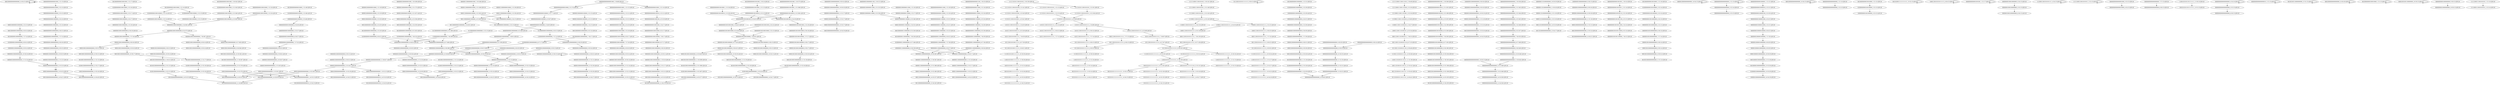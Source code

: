 digraph G {
    "00010000000000000000_14-34:15-LEN:20" -> "00010000000000000000_14-34:15-LEN:20";
    "00000010000000000000_11-31:33-LEN:20" -> "00000100000000000000_12-32:31-LEN:20";
    "00000001000000000000_10-30:16-LEN:20" -> "00000010000000000000_11-31:17-LEN:20";
    "00000100010000000000_8-28:16-LEN:20" -> "00001000100000000000_9-29:16-LEN:20";
    "00110000000010000000_5-24:281-LEN:20" -> "01100000000100000000_6-25:286-LEN:20";
    "00000001000000000000_9-29:65-LEN:20" -> "00000010000000000000_10-30:67-LEN:20";
    "00000000001001000100_4-23:415-LEN:20" -> "00000000010010001000_5-24:415-LEN:20";
    "00000000100000000000_9-29:14-LEN:20" -> "00000001000000000000_10-30:16-LEN:20";
    "00000011000000000000_11-30:281-LEN:20" -> "00000110000000000000_12-31:268-LEN:20";
    "00000000000000010001_1-21:15-LEN:20" -> "00000000000000100010_2-22:15-LEN:20";
    "10000000010000000000_8-28:35-LEN:20" -> "00000000100000000000_9-29:35-LEN:20";
    "11001010100111111111_11-30:28-LEN:20" -> "10010101001111111111_12-31:25-LEN:20";
    "01110010101011111111_9-29:23-LEN:20" -> "11100101010111111111_10-30:24-LEN:20";
    "00000001000100000000_6-25:372-LEN:20" -> "00000010001000000000_7-26:367-LEN:20";
    "00000001000100000000_6-25:372-LEN:20" -> "00000010001000000000_7-27:16-LEN:20";
    "00000000000000001100_1-20:23-LEN:20" -> "00000000000000011000_2-21:24-LEN:20";
    "01000000001000100000_2-22:13-LEN:20" -> "10000000010001000000_3-23:13-LEN:20";
    "01110010101011111111_9-29:13-LEN:20" -> "01110010101011111111_9-29:13-LEN:20";
    "00100000000010000000_1-21:31-LEN:20" -> "01000000000100000000_2-22:29-LEN:20";
    "11001110100101110111_11-31:39-LEN:20" -> "10011101001011101111_12-32:41-LEN:20";
    "00111001110100101110_8-27:53-LEN:20" -> "01110011101001011101_9-29:48-LEN:20";
    "00000000000100100000_6-25:200-LEN:20" -> "00000000001001000000_7-26:200-LEN:20";
    "01000000000000000000_12-32:28-LEN:20" -> "10000000000000000000_13-33:29-LEN:20";
    "00100100010000000000_12-32:16-LEN:20" -> "01001000100000000000_13-33:16-LEN:20";
    "00000100000000000000_11-31:18-LEN:20" -> "00001000000000000000_12-32:16-LEN:20";
    "00011100101010111111_7-27:13-LEN:20" -> "00111001010101111111_8-28:13-LEN:20";
    "01010101111111111111_14-33:135-LEN:20" -> "10101011111111111111_15-34:123-LEN:20";
    "00000000000000000000_4-23:345-LEN:20" -> "00000000000000000000_5-24:348-LEN:20";
    "00000001101000000000_10-29:19-LEN:20" -> "00000011010000000000_11-30:18-LEN:20";
    "00100100010000000000_12-32:18-LEN:20" -> "01001000100000000000_13-33:16-LEN:20";
    "11000111001010101111_4-24:16-LEN:20" -> "10001110010101011111_6-25:128-LEN:20";
    "11100011100111010010_4-23:60-LEN:20" -> "11000111001110100101_5-24:57-LEN:20";
    "01110011101001011101_9-29:48-LEN:20" -> "11100111010010111011_10-30:49-LEN:20";
    "00000000010010001000_5-24:415-LEN:20" -> "00000000100100010000_6-25:424-LEN:20";
    "00010000000000000000_13-33:14-LEN:20" -> "00100000000000000000_14-34:21-LEN:20";
    "00000001000000011000_2-21:215-LEN:20" -> "00000010000000110000_3-22:234-LEN:20";
    "00100000000100000000_5-25:20-LEN:20" -> "01000000001000000000_6-26:22-LEN:20";
    "00011100101010111111_7-27:25-LEN:20" -> "00111001010101111111_8-28:22-LEN:20";
    "11111101011100101010_1-20:130-LEN:20" -> "11111010111001010100_2-21:41-LEN:20";
    "11111101011100101010_1-20:130-LEN:20" -> "11111010111001010101_2-21:91-LEN:20";
    "00000000000000100000_3-22:77-LEN:20" -> "00000000000001000000_4-23:87-LEN:20";
    "00100100000000000000_12-31:15-LEN:20" -> "01001000000000000000_13-32:15-LEN:20";
    "00000110000000000000_12-32:17-LEN:20" -> "00001100000000000000_13-33:15-LEN:20";
    "11010111001010100111_5-24:33-LEN:20" -> "10101110010101001111_6-25:28-LEN:20";
    "00000000000100100110_3-22:16-LEN:20" -> "00000000001001001100_4-23:15-LEN:20";
    "11010111001010101111_5-25:14-LEN:20" -> "10101110010101011111_6-26:15-LEN:20";
    "10000000000001000000_3-23:48-LEN:20" -> "00000000000010000000_4-24:56-LEN:20";
    "00000000100000000000_9-29:13-LEN:20" -> "00000001000000000000_10-30:15-LEN:20";
    "01000100000000000000_12-32:17-LEN:20" -> "10001000000000000000_13-33:16-LEN:20";
    "00000001100000000000_10-30:17-LEN:20" -> "00000011000000000000_11-31:16-LEN:20";
    "00000000000000000000_14-33:359-LEN:20" -> "00000000000000000000_15-34:356-LEN:20";
    "00000000100000000000_9-28:596-LEN:20" -> "00000001000000000000_10-29:620-LEN:20";
    "00000000100000000000_9-28:596-LEN:20" -> "00000001000000000000_10-30:18-LEN:20";
    "00000001000000000000_10-30:13-LEN:20" -> "00000001000000000000_10-30:13-LEN:20";
    "00001100000000000000_13-33:15-LEN:20" -> "00011000000000000000_14-34:14-LEN:20";
    "00000000000000000000_3-22:344-LEN:20" -> "00000000000000000000_4-23:345-LEN:20";
    "00000000000000000000_9-29:33-LEN:20" -> "00000000000000000000_10-30:33-LEN:20";
    "00001000000000000000_13-33:19-LEN:20" -> "00010000000000000000_14-34:31-LEN:20";
    "00000000010001000000_4-23:362-LEN:20" -> "00000000100010000000_5-24:365-LEN:20";
    "00000000000000000000_10-30:33-LEN:20" -> "00000000000000000000_11-31:33-LEN:20";
    "00000000000000100000_3-23:15-LEN:20" -> "00000000000001000000_4-24:14-LEN:20";
    "01000000000100010000_2-22:16-LEN:20" -> "10000000001000100000_3-23:17-LEN:20";
    "10001000000000000000_13-33:16-LEN:20" -> "00010000000000000000_14-34:43-LEN:20";
    "11101011100101010011_4-23:41-LEN:20" -> "11010111001010100111_5-24:33-LEN:20";
    "10000000001001000000_3-23:14-LEN:20" -> "00000000010010000000_4-24:14-LEN:20";
    "00100010000000000000_11-31:15-LEN:20" -> "01000100000000000000_12-32:17-LEN:20";
    "00100000000010001000_1-21:17-LEN:20" -> "01000000000100010000_2-22:16-LEN:20";
    "00000100000000000000_12-32:17-LEN:20" -> "00001000000000000000_13-33:17-LEN:20";
    "00000001000100000000_6-26:16-LEN:20" -> "00000010001000000000_7-27:16-LEN:20";
    "00001000000000000000_13-33:23-LEN:20" -> "00010000000000000000_14-34:43-LEN:20";
    "00010010000000000000_11-30:15-LEN:20" -> "00100100000000000000_12-31:15-LEN:20";
    "11000111001010101111_5-25:22-LEN:20" -> "10001110010101011111_6-26:23-LEN:20";
    "00011010000000000000_14-33:19-LEN:20" -> "00110100000000000000_15-34:17-LEN:20";
    "10111001010101111111_8-28:13-LEN:20" -> "01110010101011111111_9-29:23-LEN:20";
    "01000000000100000000_2-22:29-LEN:20" -> "10000000001000000000_3-23:29-LEN:20";
    "00101010111111111111_13-33:14-LEN:20" -> "01010101111111111111_14-34:15-LEN:20";
    "00000000100010000000_9-28:16-LEN:20" -> "00000001000100000000_10-29:15-LEN:20";
    "00000100000000100000_3-22:187-LEN:20" -> "00001000000001000000_4-23:194-LEN:20";
    "00000010000000000000_10-30:15-LEN:20" -> "00000100000000000000_12-31:611-LEN:20";
    "00000001000000000000_10-29:620-LEN:20" -> "00000010000000000000_11-30:617-LEN:20";
    "00101010111111111111_13-33:25-LEN:20" -> "01010101111111111111_14-34:16-LEN:20";
    "00001000000000000000_9-29:28-LEN:20" -> "00010000000000000000_10-30:28-LEN:20";
    "00000100000000000000_14-34:13-LEN:20" -> "00000100000000000000_14-34:13-LEN:20";
    "00000000000000000000_5-24:348-LEN:20" -> "00000000000000000000_6-25:357-LEN:20";
    "00001000000000000000_13-33:14-LEN:20" -> "00010000000000000000_14-34:22-LEN:20";
    "00000100000001000000_4-23:13-LEN:20" -> "00001000000010000000_5-24:13-LEN:20";
    "00000000001001000000_7-26:200-LEN:20" -> "00000000010010000000_8-27:195-LEN:20";
    "10010101011111111111_12-32:14-LEN:20" -> "00101010111111111111_13-33:14-LEN:20";
    "00111010010111011111_13-33:42-LEN:20" -> "01110100101110111111_14-34:41-LEN:20";
    "00000000100010000000_5-25:16-LEN:20" -> "00000001000100000000_6-26:16-LEN:20";
    "11111010111001010101_1-21:13-LEN:20" -> "11110101110010101011_2-22:13-LEN:20";
    "00000000010010011000_5-24:14-LEN:20" -> "00000000100100110000_6-25:14-LEN:20";
    "00000010000000000000_11-30:617-LEN:20" -> "00000100000000000000_12-31:611-LEN:20";
    "00000000001100000000_6-26:22-LEN:20" -> "00000000011000000000_7-27:28-LEN:20";
    "00010000000010000000_4-24:20-LEN:20" -> "00100000000100000000_5-25:20-LEN:20";
    "01000000011000000000_8-27:248-LEN:20" -> "10000000110000000000_9-28:239-LEN:20";
    "00000010000000100000_3-22:13-LEN:20" -> "00000100000001000000_4-23:13-LEN:20";
    "00000000000000000000_1-21:13-LEN:20" -> "00000000000000000000_2-22:14-LEN:20";
    "00101010111111111101_13-33:18-LEN:20" -> "01010101111111111011_14-34:17-LEN:20";
    "00000000000100000000_6-25:88-LEN:20" -> "00000000001000000000_7-26:91-LEN:20";
    "00000110000000000000_12-31:268-LEN:20" -> "00001100000000000000_13-32:260-LEN:20";
    "10001000000000000000_13-33:13-LEN:20" -> "00010000000000000000_14-34:44-LEN:20";
    "00001000001000000000_10-30:20-LEN:20" -> "00010000010000000000_11-31:18-LEN:20";
    "00000010001000000000_10-30:14-LEN:20" -> "00000100010000000000_11-31:14-LEN:20";
    "00000010000000000000_11-31:15-LEN:20" -> "00000100000000000000_12-32:15-LEN:20";
    "01011100101010111111_7-27:14-LEN:20" -> "10111001010101111111_8-28:13-LEN:20";
    "00000010010000000000_11-30:195-LEN:20" -> "00000100100000000000_12-31:196-LEN:20";
    "00001000000000000000_12-32:16-LEN:20" -> "00010000000000000000_13-33:16-LEN:20";
    "00010000000000000000_14-34:13-LEN:20" -> "00010000000000000000_14-34:13-LEN:20";
    "00000000010000000000_8-28:16-LEN:20" -> "00000000100000000000_9-29:23-LEN:20";
    "01010100111111111111_14-33:24-LEN:20" -> "10101001111111111111_15-34:23-LEN:20";
    "00001000000011000000_5-24:255-LEN:20" -> "00010000000110000000_6-25:256-LEN:20";
    "00000000000100000100_3-23:20-LEN:20" -> "00000000001000001000_4-24:22-LEN:20";
    "00000010000000000000_11-31:15-LEN:20" -> "00000100000000000000_12-32:14-LEN:20";
    "00000000000100100010_2-22:36-LEN:20" -> "00000000001001000100_4-23:415-LEN:20";
    "00000000000100100010_2-22:36-LEN:20" -> "00000000001001000100_4-24:18-LEN:20";
    "01110010101011111111_9-28:202-LEN:20" -> "11100101010111111111_10-29:192-LEN:20";
    "01110010101011111111_9-28:202-LEN:20" -> "11100101010111111111_10-30:18-LEN:20";
    "01100000000100000000_5-25:13-LEN:20" -> "11000000001000000000_7-26:299-LEN:20";
    "11100011100101010111_4-23:143-LEN:20" -> "11000111001010101111_5-25:22-LEN:20";
    "11100011100101010111_4-23:143-LEN:20" -> "11000111001010101111_5-24:124-LEN:20";
    "00000010010000000000_7-27:14-LEN:20" -> "00000100100000000000_8-28:14-LEN:20";
    "00000100000000100000_2-22:19-LEN:20" -> "00001000000001000000_3-23:20-LEN:20";
    "00000011000000001000_1-20:248-LEN:20" -> "00000110000000010000_2-21:249-LEN:20";
    "00000010001000000000_11-30:16-LEN:20" -> "00000100010000000000_12-31:17-LEN:20";
    "00000000000000010000_2-21:74-LEN:20" -> "00000000000000100000_3-22:77-LEN:20";
    "00000000010000010000_5-25:21-LEN:20" -> "00000000100000100000_6-26:22-LEN:20";
    "00000000001000001000_4-24:22-LEN:20" -> "00000000010000010000_5-25:21-LEN:20";
    "00000000000000000000_11-31:33-LEN:20" -> "00000000000000000000_12-32:31-LEN:20";
    "00000000000100010000_6-25:17-LEN:20" -> "00000000001000100000_7-26:17-LEN:20";
    "11100101010011111111_10-29:29-LEN:20" -> "11001010100111111111_11-30:28-LEN:20";
    "00000000000010000000_5-25:14-LEN:20" -> "00000000000100000000_6-26:15-LEN:20";
    "01110010101001111111_9-28:31-LEN:20" -> "11100101010011111111_10-29:29-LEN:20";
    "00100000001100000000_7-26:258-LEN:20" -> "01000000011000000000_8-27:248-LEN:20";
    "00000010000000000000_10-30:18-LEN:20" -> "00000100000000000000_11-31:16-LEN:20";
    "00010010001000000000_11-31:18-LEN:20" -> "00100100010000000000_12-32:16-LEN:20";
    "01100000000100000000_6-26:13-LEN:20" -> "11000000001000000000_7-27:13-LEN:20";
    "00000000000010001000_4-24:18-LEN:20" -> "00000000000100010000_5-25:19-LEN:20";
    "00000100100010000000_9-28:415-LEN:20" -> "00001001000100000000_10-29:405-LEN:20";
    "00000100100010000000_9-28:415-LEN:20" -> "00001001000100000000_10-30:20-LEN:20";
    "00001100000000000000_13-32:260-LEN:20" -> "00011000000000000000_14-33:257-LEN:20";
    "00000010010001000000_8-28:17-LEN:20" -> "00000100100010000000_9-29:17-LEN:20";
    "00010000000000000000_10-30:28-LEN:20" -> "00100000000000000000_11-31:28-LEN:20";
    "00100000000100000000_6-25:202-LEN:20" -> "01000000001000000000_7-26:210-LEN:20";
    "00010000000000000010_14-33:16-LEN:20" -> "00100000000000000100_15-34:16-LEN:20";
    "00000100100010000000_9-29:17-LEN:20" -> "00001001000100000000_10-30:18-LEN:20";
    "00111001010101111111_8-28:22-LEN:20" -> "01110010101011111111_9-29:35-LEN:20";
    "11110101110010101011_3-22:104-LEN:20" -> "11101011100101010111_4-23:99-LEN:20";
    "00010000000100000000_6-26:14-LEN:20" -> "00100000001000000000_7-27:14-LEN:20";
    "00000000000000000000_1-21:14-LEN:20" -> "00000000000000000000_2-22:13-LEN:20";
    "00000010000000000000_11-31:22-LEN:20" -> "00000100000000000000_12-32:23-LEN:20";
    "00000001000000000000_10-30:15-LEN:20" -> "00000010000000000000_11-31:15-LEN:20";
    "00000000000000000000_8-27:349-LEN:20" -> "00000000000000000000_9-28:349-LEN:20";
    "00000000000000000000_11-30:345-LEN:20" -> "00000000000000000000_12-31:349-LEN:20";
    "00000000010010001000_5-25:18-LEN:20" -> "00000000100100010000_6-26:18-LEN:20";
    "00000000000000000000_6-25:357-LEN:20" -> "00000000000000000000_7-26:353-LEN:20";
    "00000000110000000000_8-28:27-LEN:20" -> "00000001100000000000_10-30:17-LEN:20";
    "00000000110000000000_8-28:27-LEN:20" -> "00000001100000000000_10-29:282-LEN:20";
    "00000010001000000000_7-26:367-LEN:20" -> "00000100010000000000_8-28:14-LEN:20";
    "00000010001000000000_7-26:367-LEN:20" -> "00000100010000000000_8-27:363-LEN:20";
    "10000000100000000000_8-28:20-LEN:20" -> "00000001000000000000_10-29:620-LEN:20";
    "10000000100000000000_8-28:20-LEN:20" -> "00000001000000000000_10-30:18-LEN:20";
    "11111010111001010100_2-21:41-LEN:20" -> "11110101110010101001_3-22:43-LEN:20";
    "00000010010001000000_8-28:13-LEN:20" -> "00000100100010000000_9-29:13-LEN:20";
    "00000001000000000000_10-30:23-LEN:20" -> "00000010000000000000_11-31:22-LEN:20";
    "00111001010101111111_8-27:128-LEN:20" -> "01110010101011111111_9-28:202-LEN:20";
    "00011000000000000000_14-33:257-LEN:20" -> "00110000000000000000_15-34:242-LEN:20";
    "00000000000010010001_1-21:34-LEN:20" -> "00000000000100100010_2-22:36-LEN:20";
    "11000111001010101111_5-24:124-LEN:20" -> "10001110010101011111_6-25:128-LEN:20";
    "11110001110011101001_3-22:54-LEN:20" -> "11100011100111010010_4-23:60-LEN:20";
    "00000000000110000000_6-25:30-LEN:20" -> "00000000001100000000_7-26:29-LEN:20";
    "01000000000100100000_2-22:14-LEN:20" -> "10000000001001000000_3-23:14-LEN:20";
    "00000000001100000000_7-26:29-LEN:20" -> "00000000011000000000_8-27:28-LEN:20";
    "00000001000100000000_9-29:14-LEN:20" -> "00000010001000000000_10-30:14-LEN:20";
    "00000000000000000000_12-32:31-LEN:20" -> "00000000000000000000_13-33:31-LEN:20";
    "00000000000001001000_4-23:202-LEN:20" -> "00000000000010010000_5-24:199-LEN:20";
    "00000000000100010000_5-25:19-LEN:20" -> "00000000001000100000_6-26:17-LEN:20";
    "00000010000000000000_11-31:21-LEN:20" -> "00000100000000000000_12-32:20-LEN:20";
    "00000100000100000000_9-29:20-LEN:20" -> "00001000001000000000_10-30:20-LEN:20";
    "00000000000001000001_1-21:21-LEN:20" -> "00000000000010000010_2-22:21-LEN:20";
    "11111100011100101010_1-20:141-LEN:20" -> "11111000111001010101_2-21:140-LEN:20";
    "01000000000100100000_2-22:13-LEN:20" -> "10000000001001000000_3-23:13-LEN:20";
    "00000001100000000000_10-29:282-LEN:20" -> "00000011000000000000_11-30:281-LEN:20";
    "11100101010111111111_10-30:24-LEN:20" -> "11001010101111111111_11-31:16-LEN:20";
    "00000000000001000000_4-24:14-LEN:20" -> "00000000000010000000_5-25:14-LEN:20";
    "10001000000000000000_13-33:18-LEN:20" -> "00010000000000000000_14-34:32-LEN:20";
    "00000000000010000000_4-24:56-LEN:20" -> "00000000000100000000_5-25:57-LEN:20";
    "00001101000000000000_13-32:18-LEN:20" -> "00011010000000000000_14-33:19-LEN:20";
    "10000000110000000000_9-28:239-LEN:20" -> "00000001100000000000_10-30:17-LEN:20";
    "10000000110000000000_9-28:239-LEN:20" -> "00000001100000000000_10-29:282-LEN:20";
    "00010000010000000000_11-31:18-LEN:20" -> "00100000100000000000_12-32:20-LEN:20";
    "00101000111111111111_13-32:13-LEN:20" -> "00101000111111111111_13-32:13-LEN:20";
    "00000110000000010000_2-21:249-LEN:20" -> "00001100000000100000_3-22:263-LEN:20";
    "00000100000000000000_12-32:23-LEN:20" -> "00001000000000000000_13-33:23-LEN:20";
    "00000000000000001000_1-20:88-LEN:20" -> "00000000000000010000_2-21:74-LEN:20";
    "00000000000000001000_1-20:88-LEN:20" -> "00000000000000010001_2-21:14-LEN:20";
    "00000000100100110000_6-25:14-LEN:20" -> "00000001001001100000_7-26:15-LEN:20";
    "00000000100100010000_6-26:18-LEN:20" -> "00000001001000100000_7-27:17-LEN:20";
    "10010000000000000000_14-33:23-LEN:20" -> "00100000000000000000_15-34:960-LEN:20";
    "00010000000000000000_13-33:16-LEN:20" -> "00100000000000000000_14-34:19-LEN:20";
    "00100000000010001000_1-20:342-LEN:20" -> "01000000000100010000_2-21:343-LEN:20";
    "00011100111010010111_7-26:55-LEN:20" -> "00111001110100101110_8-27:53-LEN:20";
    "00000000000000000000_2-22:14-LEN:20" -> "00000000000000000000_3-23:13-LEN:20";
    "00100000000010010000_1-21:16-LEN:20" -> "01000000000100100000_2-22:14-LEN:20";
    "00000100100000000000_8-28:14-LEN:20" -> "00001001000000000000_9-29:14-LEN:20";
    "00000000000000011000_2-21:24-LEN:20" -> "00000000000000110000_3-22:24-LEN:20";
    "11100101010111111111_10-30:34-LEN:20" -> "11001010101111111111_11-31:27-LEN:20";
    "00100000000010010000_1-21:15-LEN:20" -> "01000000000100100000_2-22:13-LEN:20";
    "00000010000000000000_10-30:67-LEN:20" -> "00000100000000000000_11-31:63-LEN:20";
    "00000100010000000000_8-28:14-LEN:20" -> "00001000100000000000_9-29:14-LEN:20";
    "00000000100000100000_6-26:22-LEN:20" -> "00000001000001000000_7-27:20-LEN:20";
    "01011100101010011111_7-26:29-LEN:20" -> "10111001010100111111_8-27:29-LEN:20";
    "00000000000010000010_2-22:21-LEN:20" -> "00000000000100000100_3-23:20-LEN:20";
    "00010000000010000000_5-24:193-LEN:20" -> "00100000000100000000_6-25:202-LEN:20";
    "10001100101010111111_6-26:13-LEN:20" -> "10001100101010111111_6-26:13-LEN:20";
    "00010000000000000000_14-33:976-LEN:20" -> "00100000000000000000_15-34:960-LEN:20";
    "11000000001000000000_7-26:299-LEN:20" -> "10000000010000000000_8-28:35-LEN:20";
    "11000000001000000000_7-26:299-LEN:20" -> "10000000010000000000_8-27:494-LEN:20";
    "00000001000000000000_6-26:30-LEN:20" -> "00000010000000000000_7-27:29-LEN:20";
    "00000000000001001001_1-21:17-LEN:20" -> "00000000000001001001_1-21:17-LEN:20";
    "10000000010000000000_8-27:494-LEN:20" -> "00000000100000000000_9-28:596-LEN:20";
    "00000000000010010000_5-24:199-LEN:20" -> "00000000000100100000_6-25:200-LEN:20";
    "00000000000010000000_5-24:83-LEN:20" -> "00000000000100000000_6-25:88-LEN:20";
    "11001010101111111111_11-31:27-LEN:20" -> "10010101011111111111_12-32:27-LEN:20";
    "00100000000000000000_11-31:28-LEN:20" -> "01000000000000000000_12-32:28-LEN:20";
    "00111001010101111111_8-28:13-LEN:20" -> "01110010101011111111_9-29:23-LEN:20";
    "00000000011000000000_8-27:28-LEN:20" -> "00000000110000000000_9-28:34-LEN:20";
    "00000100100010000000_9-29:13-LEN:20" -> "00001001000100000000_10-30:13-LEN:20";
    "01001000100000000000_13-33:16-LEN:20" -> "10010001000000000000_14-34:17-LEN:20";
    "01000000001000000000_7-26:210-LEN:20" -> "10000000010000000000_8-28:35-LEN:20";
    "01000000001000000000_7-26:210-LEN:20" -> "10000000010000000000_8-27:494-LEN:20";
    "00000000011000000000_7-27:28-LEN:20" -> "00000000110000000000_8-28:27-LEN:20";
    "00000000100010000000_4-24:13-LEN:20" -> "00000001000100000000_5-25:13-LEN:20";
    "00000000000010001000_5-24:17-LEN:20" -> "00000000000100010000_6-25:17-LEN:20";
    "00000000000000000000_1-20:334-LEN:20" -> "00000000000000000000_2-21:345-LEN:20";
    "00000010000000000000_11-31:24-LEN:20" -> "00000100000000000000_12-32:23-LEN:20";
    "00000000000000000000_2-21:345-LEN:20" -> "00000000000000000000_3-22:344-LEN:20";
    "00000000000000110000_2-22:20-LEN:20" -> "00000000000001100000_3-23:21-LEN:20";
    "11100011001010101111_4-24:13-LEN:20" -> "11100011001010101111_4-24:13-LEN:20";
    "00000000100000000000_9-29:24-LEN:20" -> "00000001000000000000_10-30:25-LEN:20";
    "00000010000000010000_2-21:175-LEN:20" -> "00000100000000100000_3-22:187-LEN:20";
    "11111000110010101011_2-22:13-LEN:20" -> "11111000110010101011_2-22:13-LEN:20";
    "00000000010001000000_8-27:17-LEN:20" -> "00000000100010000000_9-28:16-LEN:20";
    "00000100100000000000_9-28:13-LEN:20" -> "00001001000000000000_10-29:14-LEN:20";
    "00000000100100010000_6-25:424-LEN:20" -> "00000001001000100000_7-26:431-LEN:20";
    "00000001000000000000_10-30:25-LEN:20" -> "00000010000000000000_11-31:21-LEN:20";
    "00000100000000000000_12-31:611-LEN:20" -> "00001000000000000000_13-33:19-LEN:20";
    "00000100000000000000_12-31:611-LEN:20" -> "00001000000000000001_13-32:15-LEN:20";
    "00000100000000000000_12-31:611-LEN:20" -> "00001000000000000000_13-32:591-LEN:20";
    "10000000001000000000_3-23:29-LEN:20" -> "00000000010000000000_4-24:31-LEN:20";
    "00000000000100010000_1-21:24-LEN:20" -> "00000000001000100000_2-22:24-LEN:20";
    "00000000000010010001_2-21:366-LEN:20" -> "00000000000100100010_3-22:385-LEN:20";
    "10001110011101001011_6-25:54-LEN:20" -> "00011100111010010111_7-26:55-LEN:20";
    "00100000000100010000_1-21:14-LEN:20" -> "01000000001000100000_2-22:14-LEN:20";
    "00000100000000000000_12-32:20-LEN:20" -> "00001000000000000000_13-33:20-LEN:20";
    "01000001000000000000_13-33:20-LEN:20" -> "10000010000000000000_14-34:19-LEN:20";
    "00000000110000000000_9-28:34-LEN:20" -> "00000001100000000000_10-30:17-LEN:20";
    "00000000110000000000_9-28:34-LEN:20" -> "00000001100000000000_10-29:282-LEN:20";
    "00000000000000001000_3-23:13-LEN:20" -> "00000000000000010000_4-24:13-LEN:20";
    "00000000010000000000_8-27:99-LEN:20" -> "00000000100000000000_9-28:596-LEN:20";
    "00000000001000100000_2-22:24-LEN:20" -> "00000000010001000000_4-23:362-LEN:20";
    "10001110010101011111_6-26:23-LEN:20" -> "00011100101010111111_7-27:25-LEN:20";
    "00010001000000000000_10-29:365-LEN:20" -> "00100010000000000000_11-30:367-LEN:20";
    "00000000000000000000_10-29:346-LEN:20" -> "00000000000000000000_11-30:345-LEN:20";
    "00000000010001000000_7-27:16-LEN:20" -> "00000000100010000000_8-28:16-LEN:20";
    "00001000000000000000_12-32:15-LEN:20" -> "00010000000000000000_13-33:14-LEN:20";
    "00000110100000000000_12-31:18-LEN:20" -> "00001101000000000000_13-32:18-LEN:20";
    "00000000000000000000_7-27:13-LEN:20" -> "00000000000000000000_8-28:13-LEN:20";
    "00000000100000000000_9-29:23-LEN:20" -> "00000001000000000000_10-30:23-LEN:20";
    "00000010001000000000_7-27:16-LEN:20" -> "00000100010000000000_8-28:16-LEN:20";
    "00000010001000000000_7-27:16-LEN:20" -> "00000100010000000000_8-28:16-LEN:20";
    "00001000000000000001_13-32:15-LEN:20" -> "00010000000000000010_14-33:16-LEN:20";
    "00000010010001000000_8-27:419-LEN:20" -> "00000100100010000000_9-28:415-LEN:20";
    "00000000001000000000_6-26:57-LEN:20" -> "00000000010000000000_7-27:55-LEN:20";
    "00100000000100010000_1-21:14-LEN:20" -> "01000000001000100000_2-22:13-LEN:20";
    "00100100010000000000_12-31:396-LEN:20" -> "01001000100000000000_13-32:387-LEN:20";
    "10101110010101011111_6-26:14-LEN:20" -> "01011100101010111111_7-27:14-LEN:20";
    "00011000000001000000_4-23:283-LEN:20" -> "00110000000010000000_5-24:281-LEN:20";
    "00011000000001000000_4-23:283-LEN:20" -> "00110000000010000000_5-25:13-LEN:20";
    "00000001000000000000_9-29:13-LEN:20" -> "00000010000000000000_10-30:15-LEN:20";
    "10000000100000000000_8-28:13-LEN:20" -> "00000001000000000000_9-29:16-LEN:20";
    "00101010111111111111_13-33:13-LEN:20" -> "01010101111111111111_14-34:13-LEN:20";
    "10000000100000000000_9-28:22-LEN:20" -> "00000001000000000000_10-29:620-LEN:20";
    "10000000100000000000_9-28:22-LEN:20" -> "00000001000000000000_10-30:18-LEN:20";
    "00100000001000000000_7-27:14-LEN:20" -> "01000000010000000000_8-28:14-LEN:20";
    "11001010101101111111_11-30:14-LEN:20" -> "10010101011011111111_12-31:13-LEN:20";
    "11101011100101010111_4-23:99-LEN:20" -> "11010111001010101111_5-25:14-LEN:20";
    "11101011100101010111_4-23:99-LEN:20" -> "11010111001010101111_5-24:89-LEN:20";
    "00000000001000000000_7-27:15-LEN:20" -> "00000000010000000000_8-28:16-LEN:20";
    "00010001000000000000_14-33:18-LEN:20" -> "00100010000000000000_15-34:379-LEN:20";
    "00001100000000100000_3-22:263-LEN:20" -> "00011000000001000000_4-23:283-LEN:20";
    "00001100000000100000_3-22:263-LEN:20" -> "00011000000001000000_4-24:13-LEN:20";
    "01000100000000000000_12-32:13-LEN:20" -> "10001000000000000000_13-33:13-LEN:20";
    "01100000000100000000_6-25:286-LEN:20" -> "11000000001000000000_7-26:299-LEN:20";
    "00100000001000000000_7-26:17-LEN:20" -> "01000000010000000000_8-27:17-LEN:20";
    "10000000000100100010_3-22:13-LEN:20" -> "00000000001001000100_4-23:415-LEN:20";
    "10000000000100100010_3-22:13-LEN:20" -> "00000000001001000100_4-24:18-LEN:20";
    "00000000000000000000_4-24:14-LEN:20" -> "00000000000000000000_4-24:14-LEN:20";
    "00000000100000000000_5-25:30-LEN:20" -> "00000001000000000000_6-26:30-LEN:20";
    "00000000000001100000_4-23:24-LEN:20" -> "00000000000011000000_5-24:26-LEN:20";
    "11111000111001110100_2-21:50-LEN:20" -> "11110001110011101001_3-22:54-LEN:20";
    "10111001010100111111_8-27:29-LEN:20" -> "01110010101001111111_9-28:31-LEN:20";
    "00000000000011000000_5-24:26-LEN:20" -> "00000000000110000000_6-25:30-LEN:20";
    "00000000000000001000_1-21:13-LEN:20" -> "00000000000000010000_2-22:13-LEN:20";
    "00000000000000010001_2-21:14-LEN:20" -> "00000000000000100010_3-22:15-LEN:20";
    "00000000010010000000_4-24:14-LEN:20" -> "00000000100100000000_5-25:15-LEN:20";
    "01000000010000000000_8-28:14-LEN:20" -> "10000000100000000000_9-29:14-LEN:20";
    "00000010000000110000_2-22:17-LEN:20" -> "00000100000001100000_4-23:246-LEN:20";
    "00000000000100000000_5-25:57-LEN:20" -> "00000000001000000000_6-26:57-LEN:20";
    "01100101010111111111_9-29:14-LEN:20" -> "11001010101111111111_11-30:195-LEN:20";
    "10010101011111111111_12-31:162-LEN:20" -> "00101010111111111111_13-33:13-LEN:20";
    "10010101011111111111_12-31:162-LEN:20" -> "00101010111111111111_13-32:150-LEN:20";
    "00000001000000000000_9-29:16-LEN:20" -> "00000010000000000000_10-30:18-LEN:20";
    "00000100000000000000_12-32:23-LEN:20" -> "00001000000000000000_13-33:23-LEN:20";
    "00000000000000000000_12-31:349-LEN:20" -> "00000000000000000000_13-32:349-LEN:20";
    "00000100010000000000_12-31:17-LEN:20" -> "00001000100000000000_13-32:15-LEN:20";
    "00110000000010000000_5-25:13-LEN:20" -> "01100000000100000000_6-26:13-LEN:20";
    "00001000000001000000_4-23:194-LEN:20" -> "00010000000010000000_5-24:193-LEN:20";
    "00000000000000100100_3-22:198-LEN:20" -> "00000000000001001000_4-23:202-LEN:20";
    "11000111001110100101_5-24:57-LEN:20" -> "10001110011101001011_6-25:54-LEN:20";
    "00000001000000001000_1-20:169-LEN:20" -> "00000010000000010000_2-21:175-LEN:20";
    "00010010000000000000_14-33:193-LEN:20" -> "00100100000000000000_15-34:193-LEN:20";
    "00000100010000000000_11-31:14-LEN:20" -> "00001000100000000000_12-32:15-LEN:20";
    "00100000000001001000_1-20:14-LEN:20" -> "01000000000010010001_2-21:13-LEN:20";
    "10011101001011101111_12-32:41-LEN:20" -> "00111010010111011111_13-33:42-LEN:20";
    "10000000000000000000_8-28:20-LEN:20" -> "00000000000000000000_9-29:33-LEN:20";
    "00000000010000000000_4-24:31-LEN:20" -> "00000000100000000000_5-25:30-LEN:20";
    "00000100000000000000_8-28:31-LEN:20" -> "00001000000000000000_9-29:28-LEN:20";
    "00000000000000100010_2-22:15-LEN:20" -> "00000000000001000100_3-23:15-LEN:20";
    "00000000100100000000_5-25:15-LEN:20" -> "00000001001000000000_6-26:14-LEN:20";
    "00000000000000110000_3-22:24-LEN:20" -> "00000000000001100000_4-23:24-LEN:20";
    "00000000000011000000_4-24:21-LEN:20" -> "00000000000110000000_5-25:22-LEN:20";
    "10001110010101011111_6-25:128-LEN:20" -> "00011100101010111111_7-26:129-LEN:20";
    "00000000100000000000_9-29:35-LEN:20" -> "00000001000000000000_10-30:34-LEN:20";
    "00001001000100000000_10-30:18-LEN:20" -> "00010010001000000000_11-31:18-LEN:20";
    "10111001010101111111_8-27:87-LEN:20" -> "01110010101011111111_9-28:202-LEN:20";
    "00000011000000000000_11-31:16-LEN:20" -> "00000110000000000000_12-32:17-LEN:20";
    "00000000000001001001_1-20:14-LEN:20" -> "00000000000010010011_2-21:14-LEN:20";
    "10010101001111111111_12-31:25-LEN:20" -> "00101010011111111111_13-32:26-LEN:20";
    "00000000001000100000_7-26:17-LEN:20" -> "00000000010001000000_8-27:17-LEN:20";
    "00000110000000010000_1-21:28-LEN:20" -> "00001100000000100000_2-22:28-LEN:20";
    "00000000000000000010_1-21:13-LEN:20" -> "00000000000000000010_1-21:13-LEN:20";
    "00001000000001000000_3-23:20-LEN:20" -> "00010000000010000000_4-24:20-LEN:20";
    "00100100110000000000_12-31:13-LEN:20" -> "00100100110000000000_12-31:13-LEN:20";
    "01000100000000000000_12-31:370-LEN:20" -> "10001000000000000000_13-32:370-LEN:20";
    "00001100000000100000_2-22:28-LEN:20" -> "00011000000001000000_4-23:283-LEN:20";
    "00001100000000100000_2-22:28-LEN:20" -> "00011000000001000000_4-24:13-LEN:20";
    "00000000000000000000_7-26:353-LEN:20" -> "00000000000000000000_8-27:349-LEN:20";
    "00000000000000010000_2-22:13-LEN:20" -> "00000000000000100000_3-23:15-LEN:20";
    "00000000000000000000_1-21:13-LEN:20" -> "00000000000000000000_1-21:13-LEN:20";
    "00000000000000010010_2-21:202-LEN:20" -> "00000000000000100100_3-22:198-LEN:20";
    "11001010101111111111_11-31:13-LEN:20" -> "10010101011111111111_12-32:13-LEN:20";
    "00000000000100100010_3-22:385-LEN:20" -> "00000000001001000100_4-23:415-LEN:20";
    "00000000000100100010_3-22:385-LEN:20" -> "00000000001001000100_4-24:18-LEN:20";
    "00010000000000000000_14-34:18-LEN:20" -> "00010000000000000000_14-34:18-LEN:20";
    "00000000100010000000_8-28:16-LEN:20" -> "00000001000100000000_9-29:14-LEN:20";
    "00000100010000000000_8-28:16-LEN:20" -> "00001000100000000000_9-29:15-LEN:20";
    "00000100000000000000_12-32:31-LEN:20" -> "00001000000000000000_13-33:30-LEN:20";
    "00000000001000100000_6-26:17-LEN:20" -> "00000000010001000000_7-27:16-LEN:20";
    "00000001000100000000_10-29:15-LEN:20" -> "00000010001000000000_11-30:16-LEN:20";
    "00100000000100010000_1-21:13-LEN:20" -> "00100000000100010000_1-21:13-LEN:20";
    "00000000000000001001_1-20:206-LEN:20" -> "00000000000000010010_2-21:202-LEN:20";
    "11111100011100111010_1-20:49-LEN:20" -> "11111000111001110100_2-21:50-LEN:20";
    "00100010000000000000_11-30:367-LEN:20" -> "01000100000000000000_12-31:370-LEN:20";
    "00000000000000000000_9-28:349-LEN:20" -> "00000000000000000000_10-29:346-LEN:20";
    "01000000010000000000_8-27:17-LEN:20" -> "10000000100000000000_9-28:22-LEN:20";
    "10000000100000000000_8-28:16-LEN:20" -> "00000001000000000000_9-29:19-LEN:20";
    "00000001000000000000_9-29:19-LEN:20" -> "00000010000000000000_10-30:19-LEN:20";
    "00000000000000000000_13-32:349-LEN:20" -> "00000000000000000000_14-33:359-LEN:20";
    "00001001001100000000_10-29:13-LEN:20" -> "00001001001100000000_10-29:13-LEN:20";
    "00000010000000110000_3-22:234-LEN:20" -> "00000100000001100000_4-23:246-LEN:20";
    "00000001000000000000_10-30:34-LEN:20" -> "00000010000000000000_11-31:33-LEN:20";
    "00000000010001000000_4-24:17-LEN:20" -> "00000000100010000000_5-25:16-LEN:20";
    "01000000000100010000_2-21:343-LEN:20" -> "10000000001000100000_3-22:340-LEN:20";
    "00000100000000000000_11-31:63-LEN:20" -> "00001000000000000000_12-32:61-LEN:20";
    "10010101011111111111_12-32:27-LEN:20" -> "00101010111111111111_13-33:25-LEN:20";
    "00011100101010111111_7-26:129-LEN:20" -> "00111001010101111111_8-27:128-LEN:20";
    "00000000100010000000_5-24:365-LEN:20" -> "00000001000100000000_6-25:372-LEN:20";
    "00000000100000000000_8-28:55-LEN:20" -> "00000001000000000000_9-29:65-LEN:20";
    "00001001000000000000_9-29:14-LEN:20" -> "00010010000000000000_10-30:14-LEN:20";
    "00001001000000000000_13-32:198-LEN:20" -> "00010010000000000000_14-33:193-LEN:20";
    "00010000000000000001_14-33:15-LEN:20" -> "00100000000000000010_15-34:13-LEN:20";
    "00001000000010000000_5-25:13-LEN:20" -> "00010000000100000000_6-26:14-LEN:20";
    "00000000010010001000_4-24:14-LEN:20" -> "00000000100100010000_6-25:424-LEN:20";
    "00001001000100000000_10-29:405-LEN:20" -> "00010010001000000000_11-30:399-LEN:20";
    "00000000000000000000_13-33:31-LEN:20" -> "00000000000000000000_14-34:62-LEN:20";
    "00001000000000000000_12-32:61-LEN:20" -> "00010000000000000000_14-34:32-LEN:20";
    "00001000000000000000_12-32:61-LEN:20" -> "00010000000000000000_14-33:976-LEN:20";
    "00001000000000000000_12-32:61-LEN:20" -> "00010000000000000001_14-33:15-LEN:20";
    "00010000000100000000_6-25:14-LEN:20" -> "00100000001000000000_7-26:17-LEN:20";
    "10101110010101011111_6-25:88-LEN:20" -> "01011100101010111111_7-26:87-LEN:20";
    "00000000001000000000_9-29:13-LEN:20" -> "00000000010000000000_10-30:13-LEN:20";
    "01001000000000000000_13-32:15-LEN:20" -> "10010000000000000000_14-33:23-LEN:20";
    "00010001000000000000_10-30:15-LEN:20" -> "00100010000000000000_11-31:15-LEN:20";
    "10101110010101011111_6-26:15-LEN:20" -> "01011100101010111111_7-27:15-LEN:20";
    "00001001000000000000_10-29:14-LEN:20" -> "00010010000000000000_11-30:15-LEN:20";
    "00000001000000000000_10-30:24-LEN:20" -> "00000010000000000000_11-31:24-LEN:20";
    "01001000100000000000_13-33:16-LEN:20" -> "10010001000000000000_14-34:13-LEN:20";
    "00101010111111111111_13-32:150-LEN:20" -> "01010101111111111111_14-33:135-LEN:20";
    "00010000000000000000_14-34:15-LEN:20" -> "00010000000000000000_14-34:15-LEN:20";
    "10000000001000100000_3-22:340-LEN:20" -> "00000000010001000000_4-23:362-LEN:20";
    "11110101110010101001_3-22:43-LEN:20" -> "11101011100101010011_4-23:41-LEN:20";
    "00000100000001100000_4-23:246-LEN:20" -> "00001000000011000000_5-24:255-LEN:20";
    "11100111010010111011_10-30:49-LEN:20" -> "11001110100101110111_11-31:39-LEN:20";
    "11000000001000000000_7-27:13-LEN:20" -> "10000000010000000000_8-28:20-LEN:20";
    "00000000100000000000_9-29:13-LEN:20" -> "00000001000000000000_10-30:13-LEN:20";
    "00000000000000000000_4-24:14-LEN:20" -> "00000000000000000000_5-25:13-LEN:20";
    "10101110010101001111_6-25:28-LEN:20" -> "01011100101010011111_7-26:29-LEN:20";
    "00000011010000000000_11-30:18-LEN:20" -> "00000110100000000000_12-31:18-LEN:20";
    "11001010101111111111_11-30:195-LEN:20" -> "10010101011111111111_12-31:162-LEN:20";
    "11001010101111111111_11-30:195-LEN:20" -> "10010101011111111110_12-31:31-LEN:20";
    "00001000000000000000_13-33:15-LEN:20" -> "00010000000000000000_14-34:14-LEN:20";
    "00000000001001001100_4-23:15-LEN:20" -> "00000000010010011000_5-24:14-LEN:20";
    "00000000010010000000_8-27:195-LEN:20" -> "00000000100100000000_9-28:198-LEN:20";
    "00000000100100000000_9-28:198-LEN:20" -> "00000001001000000000_10-29:194-LEN:20";
    "00001000000000000000_13-33:20-LEN:20" -> "00010000000000000000_14-34:27-LEN:20";
    "00000100000000000000_11-31:16-LEN:20" -> "00001000000000000000_12-32:15-LEN:20";
    "00100010000000000000_11-31:14-LEN:20" -> "01000100000000000000_12-32:13-LEN:20";
    "00000000100100010000_5-25:13-LEN:20" -> "00000001001000100000_7-26:431-LEN:20";
    "00010010000000000000_10-30:14-LEN:20" -> "00100100000000000000_11-31:14-LEN:20";
    "01000000000010010001_2-21:13-LEN:20" -> "10000000000100100010_3-22:13-LEN:20";
    "01011100101010111111_7-26:87-LEN:20" -> "10111001010101111111_8-27:87-LEN:20";
    "00100010000000000000_11-31:17-LEN:20" -> "01000100000000000000_12-32:18-LEN:20";
    "11010111001010101111_5-24:89-LEN:20" -> "10101110010101011111_6-26:14-LEN:20";
    "11010111001010101111_5-24:89-LEN:20" -> "10101110010101011111_6-25:88-LEN:20";
    "00000001000001000000_7-27:20-LEN:20" -> "00000010000010000000_8-28:20-LEN:20";
    "00001000000000000000_13-33:30-LEN:20" -> "00010000000000000000_14-34:44-LEN:20";
    "00000000000001100000_3-23:21-LEN:20" -> "00000000000011000000_4-24:21-LEN:20";
    "00000001000100000000_5-25:13-LEN:20" -> "00000010001000000000_6-26:13-LEN:20";
    "11111000111001010101_1-21:14-LEN:20" -> "11110001110010101011_2-22:14-LEN:20";
    "00000000010000000000_7-27:55-LEN:20" -> "00000000100000000000_8-28:55-LEN:20";
    "00001000000000000000_13-33:23-LEN:20" -> "00010000000000000000_14-34:21-LEN:20";
    "00000000000000000000_5-25:13-LEN:20" -> "00000000000000000000_6-26:13-LEN:20";
    "00000010000000000000_10-30:19-LEN:20" -> "00000100000000000000_11-31:18-LEN:20";
    "00000010000000000000_11-31:17-LEN:20" -> "00000100000000000000_12-32:17-LEN:20";
    "00001000000000000000_13-32:591-LEN:20" -> "00010000000000000000_14-34:32-LEN:20";
    "00001000000000000000_13-32:591-LEN:20" -> "00010000000000000000_14-33:976-LEN:20";
    "00001000000000000000_13-32:591-LEN:20" -> "00010000000000000001_14-33:15-LEN:20";
    "11110101110010101011_2-22:13-LEN:20" -> "11101011100101010111_4-23:99-LEN:20";
    "00010000000110000000_6-25:256-LEN:20" -> "00100000001100000000_7-26:258-LEN:20";
    "10000000001000100000_3-23:17-LEN:20" -> "00000000010001000000_4-24:17-LEN:20";
    "00010001000000000000_13-33:15-LEN:20" -> "00100010000000000000_15-34:379-LEN:20";
    "00001000000010000000_5-24:13-LEN:20" -> "00010000000100000000_6-25:14-LEN:20";
    "00000000100000001100_1-20:212-LEN:20" -> "00000001000000011000_2-21:215-LEN:20";
    "00001000100000000000_9-29:15-LEN:20" -> "00010001000000000000_10-30:15-LEN:20";
    "00000000000001000100_4-23:19-LEN:20" -> "00000000000010001000_5-24:17-LEN:20";
    "00010010001000000000_11-31:19-LEN:20" -> "00100100010000000000_12-32:18-LEN:20";
    "10000000010000000000_8-28:20-LEN:20" -> "00000000100000000000_9-29:24-LEN:20";
    "00000000000000000000_8-28:14-LEN:20" -> "00000000000000000000_9-29:33-LEN:20";
    "00000010000010000000_8-28:20-LEN:20" -> "00000100000100000000_9-29:20-LEN:20";
    "00010001000000000000_10-30:17-LEN:20" -> "00100010000000000000_11-31:17-LEN:20";
    "00000000000001000100_3-23:15-LEN:20" -> "00000000000010001000_4-24:18-LEN:20";
    "00000100010000000000_8-27:363-LEN:20" -> "00001000100000000000_9-28:364-LEN:20";
    "00000001000000000000_10-30:18-LEN:20" -> "00000010000000000000_11-31:15-LEN:20";
    "00000100000000000000_12-32:15-LEN:20" -> "00001000000000000000_13-33:15-LEN:20";
    "00000000000000100010_3-22:15-LEN:20" -> "00000000000001000100_4-23:19-LEN:20";
    "00001000100000000000_9-29:16-LEN:20" -> "00010001000000000000_10-30:17-LEN:20";
    "01110010101011111111_9-29:35-LEN:20" -> "11100101010111111111_10-30:34-LEN:20";
    "11100101010111111111_10-29:192-LEN:20" -> "11001010101111111111_11-30:195-LEN:20";
    "11111000111001010101_2-21:140-LEN:20" -> "11110001110010101011_3-22:143-LEN:20";
    "00000000000001000000_4-23:87-LEN:20" -> "00000000000010000000_5-24:83-LEN:20";
    "10001000000000000000_13-32:370-LEN:20" -> "00010000000000000000_14-34:32-LEN:20";
    "10001000000000000000_13-32:370-LEN:20" -> "00010000000000000000_14-33:976-LEN:20";
    "10001000000000000000_13-32:370-LEN:20" -> "00010000000000000001_14-33:15-LEN:20";
    "00101010011111111111_13-32:26-LEN:20" -> "01010100111111111111_14-33:24-LEN:20";
    "00000001001000000000_6-26:14-LEN:20" -> "00000010010000000000_7-27:14-LEN:20";
    "10000000010001000000_3-23:14-LEN:20" -> "00000000100010000000_5-24:365-LEN:20";
    "11111010111001010101_2-21:91-LEN:20" -> "11110101110010101011_3-22:104-LEN:20";
    "00000000000000000000_10-30:13-LEN:20" -> "00000000000000000000_12-31:349-LEN:20";
    "01000000001000000000_6-26:22-LEN:20" -> "10000000010000000000_8-28:35-LEN:20";
    "01000000001000000000_6-26:22-LEN:20" -> "10000000010000000000_8-27:494-LEN:20";
    "00000100100000000000_12-31:196-LEN:20" -> "00001001000000000000_13-32:198-LEN:20";
    "00000010000000000000_7-27:29-LEN:20" -> "00000100000000000000_8-28:31-LEN:20";
    "00000001000000011000_1-21:16-LEN:20" -> "00000010000000110000_2-22:17-LEN:20";
    "10010101011111111110_12-31:31-LEN:20" -> "00101010111111111101_13-33:18-LEN:20";
    "01000100000000000000_12-32:18-LEN:20" -> "10001000000000000000_13-33:18-LEN:20";
    "00000001001000000000_10-29:194-LEN:20" -> "00000010010000000000_11-30:195-LEN:20";
    "00000000001001000100_4-24:18-LEN:20" -> "00000000010010001000_5-25:18-LEN:20";
    "00000010000000010000_1-21:18-LEN:20" -> "00000100000000100000_2-22:19-LEN:20";
    "00001000100000000000_13-32:15-LEN:20" -> "00010001000000000000_14-33:18-LEN:20";
    "00001000100000000000_12-32:15-LEN:20" -> "00010001000000000000_13-33:15-LEN:20";
    "00000001001000100000_7-26:431-LEN:20" -> "00000010010001000000_8-28:13-LEN:20";
    "00000001001000100000_7-26:431-LEN:20" -> "00000010010001000000_8-27:419-LEN:20";
    "11110001110010101011_3-22:143-LEN:20" -> "11100011100101010111_4-23:143-LEN:20";
    "00000000001000000000_7-26:91-LEN:20" -> "00000000010000000000_8-27:99-LEN:20";
    "11100101010111111111_10-30:18-LEN:20" -> "11001010101111111111_11-31:13-LEN:20";
    "00000000000000011000_1-21:20-LEN:20" -> "00000000000000110000_2-22:20-LEN:20";
    "10010001000000000000_14-33:377-LEN:20" -> "00100010000000000000_15-34:379-LEN:20";
    "10000000000000000000_13-33:29-LEN:20" -> "00000000000000000000_14-34:62-LEN:20";
    "11001010101111111111_11-31:16-LEN:20" -> "10010101011111111111_12-32:14-LEN:20";
    "00100000100000000000_12-32:20-LEN:20" -> "01000001000000000000_13-33:20-LEN:20";
    "10000000100000000000_9-29:14-LEN:20" -> "00000001000000000000_10-30:24-LEN:20";
    "00000000000010010011_2-21:14-LEN:20" -> "00000000000100100110_3-22:16-LEN:20";
    "00000000000110000000_5-25:22-LEN:20" -> "00000000001100000000_6-26:22-LEN:20";
    "00000000000100000000_6-26:15-LEN:20" -> "00000000001000000000_7-27:15-LEN:20";
    "01001000100000000000_13-32:387-LEN:20" -> "10010001000000000000_14-33:377-LEN:20";
    "01000000001000100000_2-22:14-LEN:20" -> "10000000010001000000_3-23:14-LEN:20";
    "00000001001000100000_7-27:17-LEN:20" -> "00000010010001000000_8-28:17-LEN:20";
    "00001001000100000000_10-30:20-LEN:20" -> "00010010001000000000_11-31:19-LEN:20";
    "00010010001000000000_11-30:399-LEN:20" -> "00100100010000000000_12-31:396-LEN:20";
    "01000000000000100000_2-22:48-LEN:20" -> "10000000000001000000_3-23:48-LEN:20";
    "00001000100000000000_9-28:364-LEN:20" -> "00010001000000000000_10-29:365-LEN:20";
    "00000000000001001000_1-20:373-LEN:20" -> "00000000000010010001_2-21:366-LEN:20";
    "00000100000000000000_12-32:14-LEN:20" -> "00001000000000000000_13-33:14-LEN:20";
    "00100000000000010000_1-21:49-LEN:20" -> "01000000000000100000_2-22:48-LEN:20";
    "00001000000000000000_13-33:17-LEN:20" -> "00010000000000000000_14-34:19-LEN:20";
}
